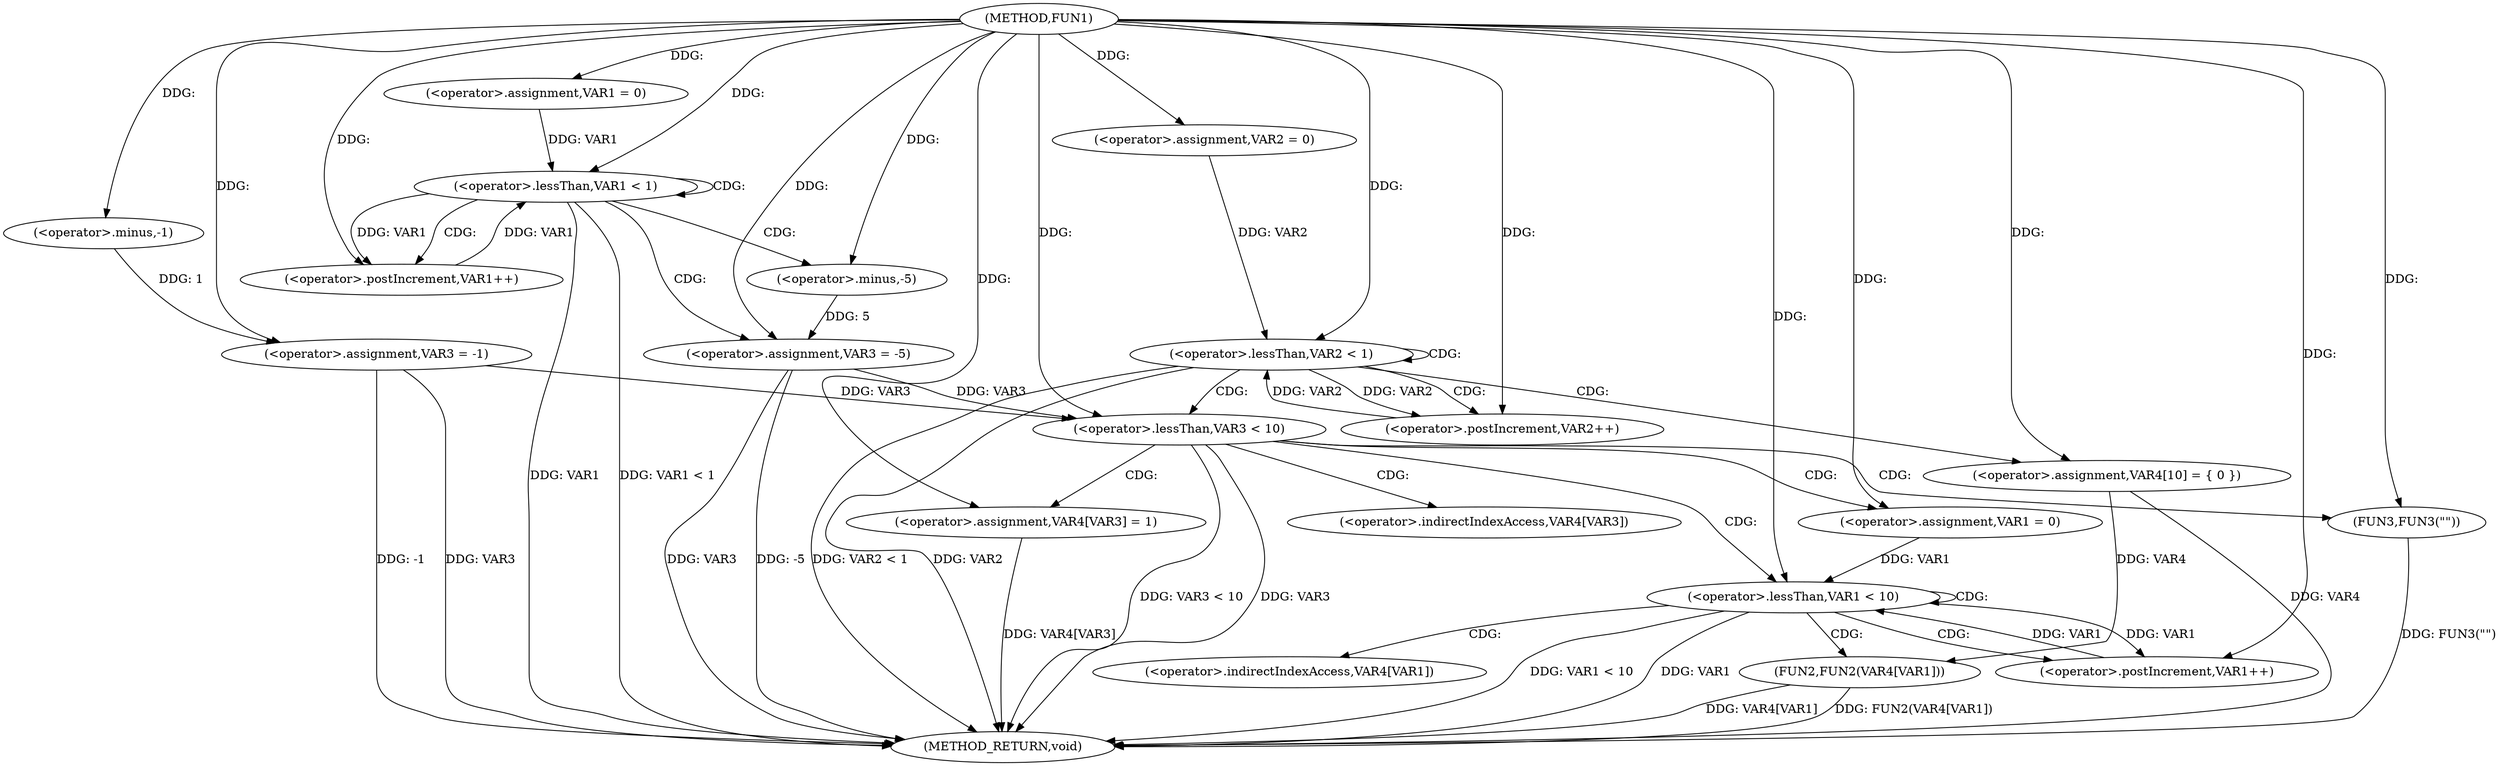 digraph FUN1 {  
"1000100" [label = "(METHOD,FUN1)" ]
"1000166" [label = "(METHOD_RETURN,void)" ]
"1000105" [label = "(<operator>.assignment,VAR3 = -1)" ]
"1000107" [label = "(<operator>.minus,-1)" ]
"1000110" [label = "(<operator>.assignment,VAR1 = 0)" ]
"1000113" [label = "(<operator>.lessThan,VAR1 < 1)" ]
"1000116" [label = "(<operator>.postIncrement,VAR1++)" ]
"1000119" [label = "(<operator>.assignment,VAR3 = -5)" ]
"1000121" [label = "(<operator>.minus,-5)" ]
"1000124" [label = "(<operator>.assignment,VAR2 = 0)" ]
"1000127" [label = "(<operator>.lessThan,VAR2 < 1)" ]
"1000130" [label = "(<operator>.postIncrement,VAR2++)" ]
"1000136" [label = "(<operator>.assignment,VAR4[10] = { 0 })" ]
"1000139" [label = "(<operator>.lessThan,VAR3 < 10)" ]
"1000143" [label = "(<operator>.assignment,VAR4[VAR3] = 1)" ]
"1000149" [label = "(<operator>.assignment,VAR1 = 0)" ]
"1000152" [label = "(<operator>.lessThan,VAR1 < 10)" ]
"1000155" [label = "(<operator>.postIncrement,VAR1++)" ]
"1000158" [label = "(FUN2,FUN2(VAR4[VAR1]))" ]
"1000164" [label = "(FUN3,FUN3(\"\"))" ]
"1000144" [label = "(<operator>.indirectIndexAccess,VAR4[VAR3])" ]
"1000159" [label = "(<operator>.indirectIndexAccess,VAR4[VAR1])" ]
  "1000158" -> "1000166"  [ label = "DDG: VAR4[VAR1]"] 
  "1000105" -> "1000166"  [ label = "DDG: -1"] 
  "1000113" -> "1000166"  [ label = "DDG: VAR1"] 
  "1000139" -> "1000166"  [ label = "DDG: VAR3 < 10"] 
  "1000119" -> "1000166"  [ label = "DDG: -5"] 
  "1000127" -> "1000166"  [ label = "DDG: VAR2"] 
  "1000164" -> "1000166"  [ label = "DDG: FUN3(\"\")"] 
  "1000139" -> "1000166"  [ label = "DDG: VAR3"] 
  "1000152" -> "1000166"  [ label = "DDG: VAR1 < 10"] 
  "1000158" -> "1000166"  [ label = "DDG: FUN2(VAR4[VAR1])"] 
  "1000143" -> "1000166"  [ label = "DDG: VAR4[VAR3]"] 
  "1000127" -> "1000166"  [ label = "DDG: VAR2 < 1"] 
  "1000152" -> "1000166"  [ label = "DDG: VAR1"] 
  "1000113" -> "1000166"  [ label = "DDG: VAR1 < 1"] 
  "1000119" -> "1000166"  [ label = "DDG: VAR3"] 
  "1000136" -> "1000166"  [ label = "DDG: VAR4"] 
  "1000105" -> "1000166"  [ label = "DDG: VAR3"] 
  "1000107" -> "1000105"  [ label = "DDG: 1"] 
  "1000100" -> "1000105"  [ label = "DDG: "] 
  "1000100" -> "1000107"  [ label = "DDG: "] 
  "1000100" -> "1000110"  [ label = "DDG: "] 
  "1000116" -> "1000113"  [ label = "DDG: VAR1"] 
  "1000110" -> "1000113"  [ label = "DDG: VAR1"] 
  "1000100" -> "1000113"  [ label = "DDG: "] 
  "1000113" -> "1000116"  [ label = "DDG: VAR1"] 
  "1000100" -> "1000116"  [ label = "DDG: "] 
  "1000121" -> "1000119"  [ label = "DDG: 5"] 
  "1000100" -> "1000119"  [ label = "DDG: "] 
  "1000100" -> "1000121"  [ label = "DDG: "] 
  "1000100" -> "1000124"  [ label = "DDG: "] 
  "1000124" -> "1000127"  [ label = "DDG: VAR2"] 
  "1000130" -> "1000127"  [ label = "DDG: VAR2"] 
  "1000100" -> "1000127"  [ label = "DDG: "] 
  "1000127" -> "1000130"  [ label = "DDG: VAR2"] 
  "1000100" -> "1000130"  [ label = "DDG: "] 
  "1000100" -> "1000136"  [ label = "DDG: "] 
  "1000119" -> "1000139"  [ label = "DDG: VAR3"] 
  "1000105" -> "1000139"  [ label = "DDG: VAR3"] 
  "1000100" -> "1000139"  [ label = "DDG: "] 
  "1000100" -> "1000143"  [ label = "DDG: "] 
  "1000100" -> "1000149"  [ label = "DDG: "] 
  "1000149" -> "1000152"  [ label = "DDG: VAR1"] 
  "1000155" -> "1000152"  [ label = "DDG: VAR1"] 
  "1000100" -> "1000152"  [ label = "DDG: "] 
  "1000152" -> "1000155"  [ label = "DDG: VAR1"] 
  "1000100" -> "1000155"  [ label = "DDG: "] 
  "1000136" -> "1000158"  [ label = "DDG: VAR4"] 
  "1000100" -> "1000164"  [ label = "DDG: "] 
  "1000113" -> "1000121"  [ label = "CDG: "] 
  "1000113" -> "1000116"  [ label = "CDG: "] 
  "1000113" -> "1000113"  [ label = "CDG: "] 
  "1000113" -> "1000119"  [ label = "CDG: "] 
  "1000127" -> "1000127"  [ label = "CDG: "] 
  "1000127" -> "1000130"  [ label = "CDG: "] 
  "1000127" -> "1000139"  [ label = "CDG: "] 
  "1000127" -> "1000136"  [ label = "CDG: "] 
  "1000139" -> "1000164"  [ label = "CDG: "] 
  "1000139" -> "1000143"  [ label = "CDG: "] 
  "1000139" -> "1000152"  [ label = "CDG: "] 
  "1000139" -> "1000144"  [ label = "CDG: "] 
  "1000139" -> "1000149"  [ label = "CDG: "] 
  "1000152" -> "1000159"  [ label = "CDG: "] 
  "1000152" -> "1000158"  [ label = "CDG: "] 
  "1000152" -> "1000155"  [ label = "CDG: "] 
  "1000152" -> "1000152"  [ label = "CDG: "] 
}
